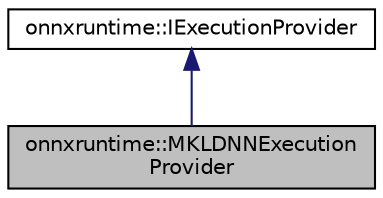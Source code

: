 digraph "onnxruntime::MKLDNNExecutionProvider"
{
  edge [fontname="Helvetica",fontsize="10",labelfontname="Helvetica",labelfontsize="10"];
  node [fontname="Helvetica",fontsize="10",shape=record];
  Node2 [label="onnxruntime::MKLDNNExecution\lProvider",height=0.2,width=0.4,color="black", fillcolor="grey75", style="filled", fontcolor="black"];
  Node3 -> Node2 [dir="back",color="midnightblue",fontsize="10",style="solid",fontname="Helvetica"];
  Node3 [label="onnxruntime::IExecutionProvider",height=0.2,width=0.4,color="black", fillcolor="white", style="filled",URL="$classonnxruntime_1_1IExecutionProvider.html"];
}
